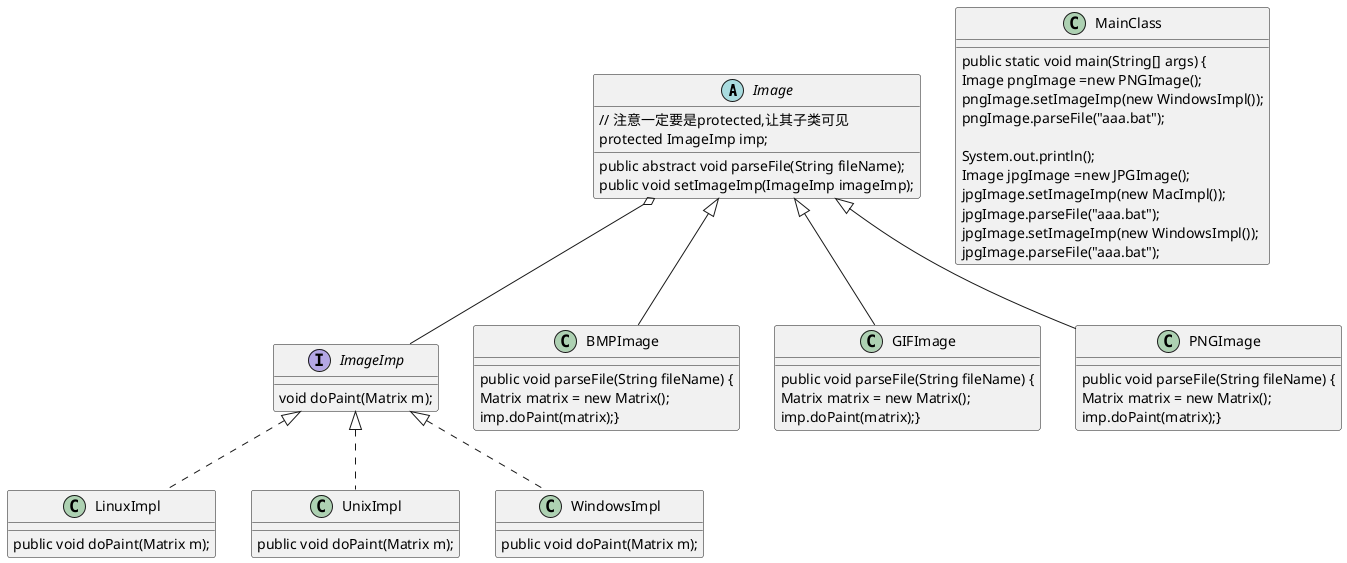 @startuml
abstract class Image {
    // 注意一定要是protected,让其子类可见
    protected ImageImp imp;
    public abstract void parseFile(String fileName);
    public void setImageImp(ImageImp imageImp);
}
interface ImageImp {
    void doPaint(Matrix m);
}
class LinuxImpl implements ImageImp {
    public void doPaint(Matrix m);
}
class UnixImpl implements ImageImp {
    public void doPaint(Matrix m);
}
class WindowsImpl implements ImageImp {
    public void doPaint(Matrix m);
}
class BMPImage extends Image {
    public void parseFile(String fileName) {
        Matrix matrix = new Matrix();
        imp.doPaint(matrix);}
}
class GIFImage extends Image {
    public void parseFile(String fileName) {
        Matrix matrix = new Matrix();
        imp.doPaint(matrix);}
}
class PNGImage extends Image {
    public void parseFile(String fileName) {
        Matrix matrix = new Matrix();
        imp.doPaint(matrix);}
}
class MainClass {
    public static void main(String[] args) {
        Image pngImage =new PNGImage();
        pngImage.setImageImp(new WindowsImpl());
        pngImage.parseFile("aaa.bat");

        System.out.println();
        Image jpgImage =new JPGImage();
        jpgImage.setImageImp(new MacImpl());
        jpgImage.parseFile("aaa.bat");
        jpgImage.setImageImp(new WindowsImpl());
        jpgImage.parseFile("aaa.bat");
    }
Image o--ImageImp
@enduml